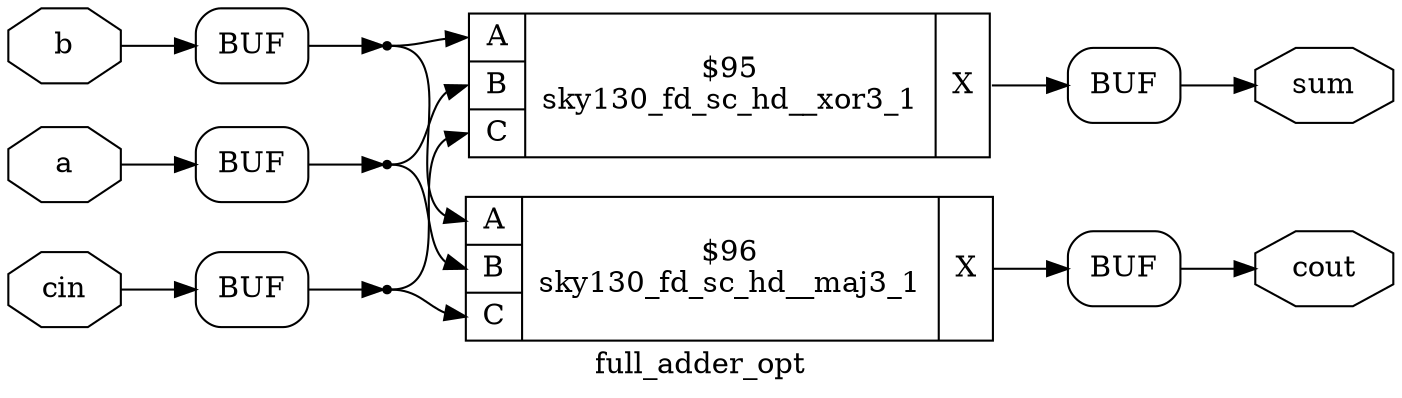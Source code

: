 digraph "full_adder_opt" {
label="full_adder_opt";
rankdir="LR";
remincross=true;
n9 [ shape=octagon, label="a", color="black", fontcolor="black" ];
n10 [ shape=octagon, label="b", color="black", fontcolor="black" ];
n11 [ shape=octagon, label="cin", color="black", fontcolor="black" ];
n12 [ shape=octagon, label="cout", color="black", fontcolor="black" ];
n13 [ shape=octagon, label="sum", color="black", fontcolor="black" ];
c18 [ shape=record, label="{{<p14> A|<p15> B|<p16> C}|$95\nsky130_fd_sc_hd__xor3_1|{<p17> X}}",  ];
c19 [ shape=record, label="{{<p14> A|<p15> B|<p16> C}|$96\nsky130_fd_sc_hd__maj3_1|{<p17> X}}",  ];
x0 [shape=box, style=rounded, label="BUF", ];
x1 [shape=box, style=rounded, label="BUF", ];
x2 [shape=box, style=rounded, label="BUF", ];
x3 [shape=box, style=rounded, label="BUF", ];
x4 [shape=box, style=rounded, label="BUF", ];
n10:e -> x0:w [color="black", fontcolor="black", label=""];
n11:e -> x2:w [color="black", fontcolor="black", label=""];
x4:e -> n12:w [color="black", fontcolor="black", label=""];
x3:e -> n13:w [color="black", fontcolor="black", label=""];
n4 [ shape=point ];
x1:e -> n4:w [color="black", fontcolor="black", label=""];
n4:e -> c18:p15:w [color="black", fontcolor="black", label=""];
n4:e -> c19:p15:w [color="black", fontcolor="black", label=""];
n5 [ shape=point ];
x0:e -> n5:w [color="black", fontcolor="black", label=""];
n5:e -> c18:p14:w [color="black", fontcolor="black", label=""];
n5:e -> c19:p14:w [color="black", fontcolor="black", label=""];
n6 [ shape=point ];
x2:e -> n6:w [color="black", fontcolor="black", label=""];
n6:e -> c18:p16:w [color="black", fontcolor="black", label=""];
n6:e -> c19:p16:w [color="black", fontcolor="black", label=""];
c19:p17:e -> x4:w [color="black", fontcolor="black", label=""];
c18:p17:e -> x3:w [color="black", fontcolor="black", label=""];
n9:e -> x1:w [color="black", fontcolor="black", label=""];
}

